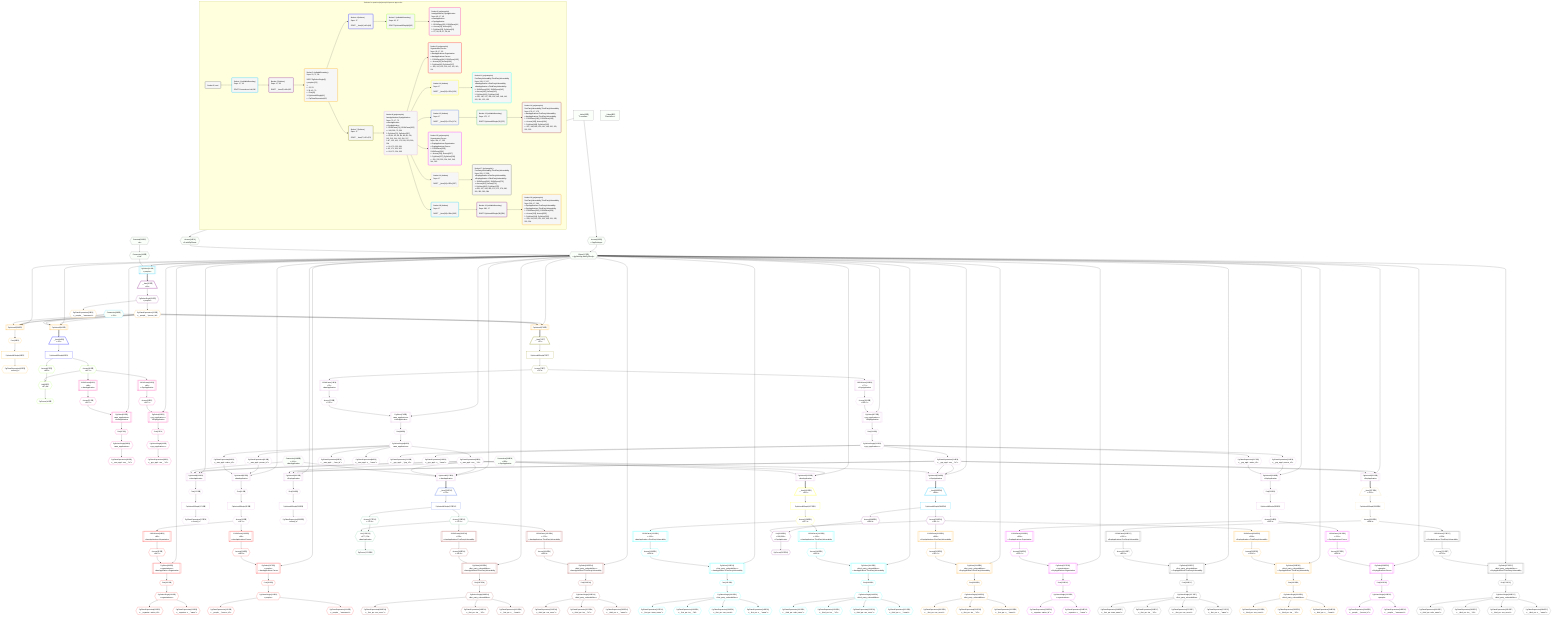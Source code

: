 %%{init: {'themeVariables': { 'fontSize': '12px'}}}%%
graph TD
    classDef path fill:#eee,stroke:#000,color:#000
    classDef plan fill:#fff,stroke-width:1px,color:#000
    classDef itemplan fill:#fff,stroke-width:2px,color:#000
    classDef unbatchedplan fill:#dff,stroke-width:1px,color:#000
    classDef sideeffectplan fill:#fcc,stroke-width:2px,color:#000
    classDef bucket fill:#f6f6f6,color:#000,stroke-width:2px,text-align:left


    %% plan dependencies
    Object17{{"Object[17∈0]<br />ᐸ{pgSettings,withPgClient}ᐳ"}}:::plan
    Access15{{"Access[15∈0]<br />ᐸ2.pgSettingsᐳ"}}:::plan
    Access16{{"Access[16∈0]<br />ᐸ2.withPgClientᐳ"}}:::plan
    Access15 & Access16 --> Object17
    __Value2["__Value[2∈0]<br />ᐸcontextᐳ"]:::plan
    __Value2 --> Access15
    __Value2 --> Access16
    Connection18{{"Connection[18∈0]<br />ᐸ14ᐳ"}}:::plan
    Constant335{{"Constant[335∈0]<br />ᐸ4ᐳ"}}:::plan
    Constant335 --> Connection18
    __Value4["__Value[4∈0]<br />ᐸrootValueᐳ"]:::plan
    PgSelect19[["PgSelect[19∈1]<br />ᐸpeopleᐳ"]]:::plan
    Object17 & Connection18 --> PgSelect19
    Connection38{{"Connection[38∈1]<br />ᐸ34ᐳ"}}:::plan
    __Item20[/"__Item[20∈2]<br />ᐸ19ᐳ"\]:::itemplan
    PgSelect19 ==> __Item20
    PgSelectSingle21{{"PgSelectSingle[21∈2]<br />ᐸpeopleᐳ"}}:::plan
    __Item20 --> PgSelectSingle21
    PgUnionAll39[["PgUnionAll[39∈3]"]]:::plan
    PgClassExpression22{{"PgClassExpression[22∈3]<br />ᐸ__people__.”person_id”ᐳ"}}:::plan
    Object17 & PgClassExpression22 & PgClassExpression22 & Connection38 --> PgUnionAll39
    PgUnionAll43[["PgUnionAll[43∈3]"]]:::plan
    Object17 & PgClassExpression22 & PgClassExpression22 & Connection38 --> PgUnionAll43
    PgUnionAll70[["PgUnionAll[70∈3]"]]:::plan
    Object17 & PgClassExpression22 & PgClassExpression22 & Connection38 --> PgUnionAll70
    PgSelectSingle21 --> PgClassExpression22
    PgClassExpression23{{"PgClassExpression[23∈3]<br />ᐸ__people__.”username”ᐳ"}}:::plan
    PgSelectSingle21 --> PgClassExpression23
    First40{{"First[40∈3]"}}:::plan
    PgUnionAll39 --> First40
    PgUnionAllSingle41["PgUnionAllSingle[41∈3]"]:::plan
    First40 --> PgUnionAllSingle41
    PgClassExpression42{{"PgClassExpression[42∈3]<br />ᐸcount(*)ᐳ"}}:::plan
    PgUnionAllSingle41 --> PgClassExpression42
    __Item44[/"__Item[44∈4]<br />ᐸ43ᐳ"\]:::itemplan
    PgUnionAll43 ==> __Item44
    PgUnionAllSingle45["PgUnionAllSingle[45∈4]"]:::plan
    __Item44 --> PgUnionAllSingle45
    List49{{"List[49∈5]<br />ᐸ47,48ᐳ"}}:::plan
    Access47{{"Access[47∈5]<br />ᐸ45.0ᐳ"}}:::plan
    Access48{{"Access[48∈5]<br />ᐸ45.1ᐳ"}}:::plan
    Access47 & Access48 --> List49
    PgCursor46{{"PgCursor[46∈5]"}}:::plan
    List49 --> PgCursor46
    PgUnionAllSingle45 --> Access47
    PgUnionAllSingle45 --> Access48
    PgSelect53[["PgSelect[53∈6]<br />ᐸaws_applicationsᐳ<br />ᐳAwsApplication"]]:::plan
    Access52{{"Access[52∈6]<br />ᐸ51.0ᐳ"}}:::plan
    Object17 & Access52 --> PgSelect53
    PgSelect63[["PgSelect[63∈6]<br />ᐸgcp_applicationsᐳ<br />ᐳGcpApplication"]]:::plan
    Access62{{"Access[62∈6]<br />ᐸ61.0ᐳ"}}:::plan
    Object17 & Access62 --> PgSelect63
    JSONParse51[["JSONParse[51∈6]<br />ᐸ48ᐳ<br />ᐳAwsApplication"]]:::plan
    Access48 --> JSONParse51
    JSONParse51 --> Access52
    First57{{"First[57∈6]"}}:::plan
    PgSelect53 --> First57
    PgSelectSingle58{{"PgSelectSingle[58∈6]<br />ᐸaws_applicationsᐳ"}}:::plan
    First57 --> PgSelectSingle58
    PgClassExpression59{{"PgClassExpression[59∈6]<br />ᐸ__aws_appl...ons__.”id”ᐳ"}}:::plan
    PgSelectSingle58 --> PgClassExpression59
    JSONParse61[["JSONParse[61∈6]<br />ᐸ48ᐳ<br />ᐳGcpApplication"]]:::plan
    Access48 --> JSONParse61
    JSONParse61 --> Access62
    First67{{"First[67∈6]"}}:::plan
    PgSelect63 --> First67
    PgSelectSingle68{{"PgSelectSingle[68∈6]<br />ᐸgcp_applicationsᐳ"}}:::plan
    First67 --> PgSelectSingle68
    PgClassExpression69{{"PgClassExpression[69∈6]<br />ᐸ__gcp_appl...ons__.”id”ᐳ"}}:::plan
    PgSelectSingle68 --> PgClassExpression69
    __Item71[/"__Item[71∈7]<br />ᐸ70ᐳ"\]:::itemplan
    PgUnionAll70 ==> __Item71
    PgUnionAllSingle72["PgUnionAllSingle[72∈7]"]:::plan
    __Item71 --> PgUnionAllSingle72
    Access73{{"Access[73∈7]<br />ᐸ72.1ᐳ"}}:::plan
    PgUnionAllSingle72 --> Access73
    PgUnionAll169[["PgUnionAll[169∈8]<br />ᐳAwsApplication"]]:::plan
    PgClassExpression83{{"PgClassExpression[83∈8]<br />ᐸ__aws_appl...ons__.”id”ᐳ"}}:::plan
    Connection168{{"Connection[168∈8]<br />ᐸ164ᐳ<br />ᐳAwsApplication"}}:::plan
    Object17 & PgClassExpression83 & PgClassExpression83 & Connection168 --> PgUnionAll169
    PgUnionAll173[["PgUnionAll[173∈8]<br />ᐳAwsApplication"]]:::plan
    Object17 & PgClassExpression83 & PgClassExpression83 & Connection168 --> PgUnionAll173
    PgUnionAll300[["PgUnionAll[300∈8]<br />ᐳGcpApplication"]]:::plan
    PgClassExpression214{{"PgClassExpression[214∈8]<br />ᐸ__gcp_appl...ons__.”id”ᐳ"}}:::plan
    Connection299{{"Connection[299∈8]<br />ᐸ295ᐳ<br />ᐳGcpApplication"}}:::plan
    Object17 & PgClassExpression214 & PgClassExpression214 & Connection299 --> PgUnionAll300
    PgUnionAll304[["PgUnionAll[304∈8]<br />ᐳGcpApplication"]]:::plan
    Object17 & PgClassExpression214 & PgClassExpression214 & Connection299 --> PgUnionAll304
    PgUnionAll87[["PgUnionAll[87∈8]<br />ᐳAwsApplication"]]:::plan
    PgClassExpression85{{"PgClassExpression[85∈8]<br />ᐸ__aws_appl...person_id”ᐳ"}}:::plan
    PgClassExpression86{{"PgClassExpression[86∈8]<br />ᐸ__aws_appl...zation_id”ᐳ"}}:::plan
    Object17 & PgClassExpression85 & PgClassExpression86 --> PgUnionAll87
    PgUnionAll122[["PgUnionAll[122∈8]<br />ᐳAwsApplication"]]:::plan
    Object17 & PgClassExpression83 & PgClassExpression83 --> PgUnionAll122
    PgUnionAll218[["PgUnionAll[218∈8]<br />ᐳGcpApplication"]]:::plan
    PgClassExpression216{{"PgClassExpression[216∈8]<br />ᐸ__gcp_appl...person_id”ᐳ"}}:::plan
    PgClassExpression217{{"PgClassExpression[217∈8]<br />ᐸ__gcp_appl...zation_id”ᐳ"}}:::plan
    Object17 & PgClassExpression216 & PgClassExpression217 --> PgUnionAll218
    PgUnionAll253[["PgUnionAll[253∈8]<br />ᐳGcpApplication"]]:::plan
    Object17 & PgClassExpression214 & PgClassExpression214 --> PgUnionAll253
    PgSelect76[["PgSelect[76∈8]<br />ᐸaws_applicationsᐳ<br />ᐳAwsApplication"]]:::plan
    Access75{{"Access[75∈8]<br />ᐸ74.0ᐳ"}}:::plan
    Object17 & Access75 --> PgSelect76
    PgSelect207[["PgSelect[207∈8]<br />ᐸgcp_applicationsᐳ<br />ᐳGcpApplication"]]:::plan
    Access206{{"Access[206∈8]<br />ᐸ205.0ᐳ"}}:::plan
    Object17 & Access206 --> PgSelect207
    JSONParse74[["JSONParse[74∈8]<br />ᐸ73ᐳ<br />ᐳAwsApplication"]]:::plan
    Access73 --> JSONParse74
    JSONParse74 --> Access75
    First80{{"First[80∈8]"}}:::plan
    PgSelect76 --> First80
    PgSelectSingle81{{"PgSelectSingle[81∈8]<br />ᐸaws_applicationsᐳ"}}:::plan
    First80 --> PgSelectSingle81
    PgClassExpression82{{"PgClassExpression[82∈8]<br />ᐸ__aws_appl..._.”aws_id”ᐳ"}}:::plan
    PgSelectSingle81 --> PgClassExpression82
    PgSelectSingle81 --> PgClassExpression83
    PgClassExpression84{{"PgClassExpression[84∈8]<br />ᐸ__aws_appl...s__.”name”ᐳ"}}:::plan
    PgSelectSingle81 --> PgClassExpression84
    PgSelectSingle81 --> PgClassExpression85
    PgSelectSingle81 --> PgClassExpression86
    First91{{"First[91∈8]"}}:::plan
    PgUnionAll87 --> First91
    PgUnionAllSingle92["PgUnionAllSingle[92∈8]"]:::plan
    First91 --> PgUnionAllSingle92
    Access93{{"Access[93∈8]<br />ᐸ92.1ᐳ"}}:::plan
    PgUnionAllSingle92 --> Access93
    First170{{"First[170∈8]"}}:::plan
    PgUnionAll169 --> First170
    PgUnionAllSingle171["PgUnionAllSingle[171∈8]"]:::plan
    First170 --> PgUnionAllSingle171
    PgClassExpression172{{"PgClassExpression[172∈8]<br />ᐸcount(*)ᐳ"}}:::plan
    PgUnionAllSingle171 --> PgClassExpression172
    JSONParse205[["JSONParse[205∈8]<br />ᐸ73ᐳ<br />ᐳGcpApplication"]]:::plan
    Access73 --> JSONParse205
    JSONParse205 --> Access206
    First211{{"First[211∈8]"}}:::plan
    PgSelect207 --> First211
    PgSelectSingle212{{"PgSelectSingle[212∈8]<br />ᐸgcp_applicationsᐳ"}}:::plan
    First211 --> PgSelectSingle212
    PgClassExpression213{{"PgClassExpression[213∈8]<br />ᐸ__gcp_appl..._.”gcp_id”ᐳ"}}:::plan
    PgSelectSingle212 --> PgClassExpression213
    PgSelectSingle212 --> PgClassExpression214
    PgClassExpression215{{"PgClassExpression[215∈8]<br />ᐸ__gcp_appl...s__.”name”ᐳ"}}:::plan
    PgSelectSingle212 --> PgClassExpression215
    PgSelectSingle212 --> PgClassExpression216
    PgSelectSingle212 --> PgClassExpression217
    First222{{"First[222∈8]"}}:::plan
    PgUnionAll218 --> First222
    PgUnionAllSingle223["PgUnionAllSingle[223∈8]"]:::plan
    First222 --> PgUnionAllSingle223
    Access224{{"Access[224∈8]<br />ᐸ223.1ᐳ"}}:::plan
    PgUnionAllSingle223 --> Access224
    First301{{"First[301∈8]"}}:::plan
    PgUnionAll300 --> First301
    PgUnionAllSingle302["PgUnionAllSingle[302∈8]"]:::plan
    First301 --> PgUnionAllSingle302
    PgClassExpression303{{"PgClassExpression[303∈8]<br />ᐸcount(*)ᐳ"}}:::plan
    PgUnionAllSingle302 --> PgClassExpression303
    PgSelect96[["PgSelect[96∈9]<br />ᐸorganizationsᐳ<br />ᐳAwsApplicationᐳOrganization"]]:::plan
    Access95{{"Access[95∈9]<br />ᐸ94.0ᐳ"}}:::plan
    Object17 & Access95 --> PgSelect96
    PgSelect107[["PgSelect[107∈9]<br />ᐸpeopleᐳ<br />ᐳAwsApplicationᐳPerson"]]:::plan
    Access106{{"Access[106∈9]<br />ᐸ105.0ᐳ"}}:::plan
    Object17 & Access106 --> PgSelect107
    JSONParse94[["JSONParse[94∈9]<br />ᐸ93ᐳ<br />ᐳAwsApplicationᐳOrganization"]]:::plan
    Access93 --> JSONParse94
    JSONParse94 --> Access95
    First100{{"First[100∈9]"}}:::plan
    PgSelect96 --> First100
    PgSelectSingle101{{"PgSelectSingle[101∈9]<br />ᐸorganizationsᐳ"}}:::plan
    First100 --> PgSelectSingle101
    PgClassExpression102{{"PgClassExpression[102∈9]<br />ᐸ__organiza...zation_id”ᐳ"}}:::plan
    PgSelectSingle101 --> PgClassExpression102
    PgClassExpression103{{"PgClassExpression[103∈9]<br />ᐸ__organiza...s__.”name”ᐳ"}}:::plan
    PgSelectSingle101 --> PgClassExpression103
    JSONParse105[["JSONParse[105∈9]<br />ᐸ93ᐳ<br />ᐳAwsApplicationᐳPerson"]]:::plan
    Access93 --> JSONParse105
    JSONParse105 --> Access106
    First111{{"First[111∈9]"}}:::plan
    PgSelect107 --> First111
    PgSelectSingle112{{"PgSelectSingle[112∈9]<br />ᐸpeopleᐳ"}}:::plan
    First111 --> PgSelectSingle112
    PgClassExpression113{{"PgClassExpression[113∈9]<br />ᐸ__people__.”person_id”ᐳ"}}:::plan
    PgSelectSingle112 --> PgClassExpression113
    PgClassExpression114{{"PgClassExpression[114∈9]<br />ᐸ__people__.”username”ᐳ"}}:::plan
    PgSelectSingle112 --> PgClassExpression114
    __Item126[/"__Item[126∈10]<br />ᐸ122ᐳ"\]:::itemplan
    PgUnionAll122 ==> __Item126
    PgUnionAllSingle127["PgUnionAllSingle[127∈10]"]:::plan
    __Item126 --> PgUnionAllSingle127
    Access128{{"Access[128∈10]<br />ᐸ127.1ᐳ"}}:::plan
    PgUnionAllSingle127 --> Access128
    PgSelect131[["PgSelect[131∈11]<br />ᐸfirst_party_vulnerabilitiesᐳ<br />ᐳAwsApplicationᐳFirstPartyVulnerability"]]:::plan
    Access130{{"Access[130∈11]<br />ᐸ129.0ᐳ"}}:::plan
    Object17 & Access130 --> PgSelect131
    PgSelect144[["PgSelect[144∈11]<br />ᐸthird_party_vulnerabilitiesᐳ<br />ᐳAwsApplicationᐳThirdPartyVulnerability"]]:::plan
    Access143{{"Access[143∈11]<br />ᐸ142.0ᐳ"}}:::plan
    Object17 & Access143 --> PgSelect144
    JSONParse129[["JSONParse[129∈11]<br />ᐸ128ᐳ<br />ᐳAwsApplicationᐳFirstPartyVulnerability"]]:::plan
    Access128 --> JSONParse129
    JSONParse129 --> Access130
    First135{{"First[135∈11]"}}:::plan
    PgSelect131 --> First135
    PgSelectSingle136{{"PgSelectSingle[136∈11]<br />ᐸfirst_party_vulnerabilitiesᐳ"}}:::plan
    First135 --> PgSelectSingle136
    PgClassExpression137{{"PgClassExpression[137∈11]<br />ᐸ__first_pa...team_name”ᐳ"}}:::plan
    PgSelectSingle136 --> PgClassExpression137
    PgClassExpression138{{"PgClassExpression[138∈11]<br />ᐸ__first_pa...ies__.”id”ᐳ"}}:::plan
    PgSelectSingle136 --> PgClassExpression138
    PgClassExpression139{{"PgClassExpression[139∈11]<br />ᐸ__first_pa...vss_score”ᐳ"}}:::plan
    PgSelectSingle136 --> PgClassExpression139
    PgClassExpression140{{"PgClassExpression[140∈11]<br />ᐸ__first_pa...s__.”name”ᐳ"}}:::plan
    PgSelectSingle136 --> PgClassExpression140
    JSONParse142[["JSONParse[142∈11]<br />ᐸ128ᐳ<br />ᐳAwsApplicationᐳThirdPartyVulnerability"]]:::plan
    Access128 --> JSONParse142
    JSONParse142 --> Access143
    First148{{"First[148∈11]"}}:::plan
    PgSelect144 --> First148
    PgSelectSingle149{{"PgSelectSingle[149∈11]<br />ᐸthird_party_vulnerabilitiesᐳ"}}:::plan
    First148 --> PgSelectSingle149
    PgClassExpression150{{"PgClassExpression[150∈11]<br />ᐸ__third_pa...ndor_name”ᐳ"}}:::plan
    PgSelectSingle149 --> PgClassExpression150
    PgClassExpression151{{"PgClassExpression[151∈11]<br />ᐸ__third_pa...ies__.”id”ᐳ"}}:::plan
    PgSelectSingle149 --> PgClassExpression151
    PgClassExpression152{{"PgClassExpression[152∈11]<br />ᐸ__third_pa...vss_score”ᐳ"}}:::plan
    PgSelectSingle149 --> PgClassExpression152
    PgClassExpression153{{"PgClassExpression[153∈11]<br />ᐸ__third_pa...s__.”name”ᐳ"}}:::plan
    PgSelectSingle149 --> PgClassExpression153
    __Item174[/"__Item[174∈12]<br />ᐸ173ᐳ"\]:::itemplan
    PgUnionAll173 ==> __Item174
    PgUnionAllSingle175["PgUnionAllSingle[175∈12]"]:::plan
    __Item174 --> PgUnionAllSingle175
    List179{{"List[179∈13]<br />ᐸ177,178ᐳ<br />ᐳAwsApplication"}}:::plan
    Access177{{"Access[177∈13]<br />ᐸ175.0ᐳ"}}:::plan
    Access178{{"Access[178∈13]<br />ᐸ175.1ᐳ"}}:::plan
    Access177 & Access178 --> List179
    PgCursor176{{"PgCursor[176∈13]"}}:::plan
    List179 --> PgCursor176
    PgUnionAllSingle175 --> Access177
    PgUnionAllSingle175 --> Access178
    PgSelect183[["PgSelect[183∈14]<br />ᐸfirst_party_vulnerabilitiesᐳ<br />ᐳAwsApplicationᐳFirstPartyVulnerability"]]:::plan
    Access182{{"Access[182∈14]<br />ᐸ181.0ᐳ"}}:::plan
    Object17 & Access182 --> PgSelect183
    PgSelect195[["PgSelect[195∈14]<br />ᐸthird_party_vulnerabilitiesᐳ<br />ᐳAwsApplicationᐳThirdPartyVulnerability"]]:::plan
    Access194{{"Access[194∈14]<br />ᐸ193.0ᐳ"}}:::plan
    Object17 & Access194 --> PgSelect195
    JSONParse181[["JSONParse[181∈14]<br />ᐸ178ᐳ<br />ᐳAwsApplicationᐳFirstPartyVulnerability"]]:::plan
    Access178 --> JSONParse181
    JSONParse181 --> Access182
    First187{{"First[187∈14]"}}:::plan
    PgSelect183 --> First187
    PgSelectSingle188{{"PgSelectSingle[188∈14]<br />ᐸfirst_party_vulnerabilitiesᐳ"}}:::plan
    First187 --> PgSelectSingle188
    PgClassExpression189{{"PgClassExpression[189∈14]<br />ᐸ__first_pa...vss_score”ᐳ"}}:::plan
    PgSelectSingle188 --> PgClassExpression189
    PgClassExpression190{{"PgClassExpression[190∈14]<br />ᐸ__first_pa...ies__.”id”ᐳ"}}:::plan
    PgSelectSingle188 --> PgClassExpression190
    PgClassExpression191{{"PgClassExpression[191∈14]<br />ᐸ__first_pa...s__.”name”ᐳ"}}:::plan
    PgSelectSingle188 --> PgClassExpression191
    JSONParse193[["JSONParse[193∈14]<br />ᐸ178ᐳ<br />ᐳAwsApplicationᐳThirdPartyVulnerability"]]:::plan
    Access178 --> JSONParse193
    JSONParse193 --> Access194
    First199{{"First[199∈14]"}}:::plan
    PgSelect195 --> First199
    PgSelectSingle200{{"PgSelectSingle[200∈14]<br />ᐸthird_party_vulnerabilitiesᐳ"}}:::plan
    First199 --> PgSelectSingle200
    PgClassExpression201{{"PgClassExpression[201∈14]<br />ᐸ__third_pa...vss_score”ᐳ"}}:::plan
    PgSelectSingle200 --> PgClassExpression201
    PgClassExpression202{{"PgClassExpression[202∈14]<br />ᐸ__third_pa...ies__.”id”ᐳ"}}:::plan
    PgSelectSingle200 --> PgClassExpression202
    PgClassExpression203{{"PgClassExpression[203∈14]<br />ᐸ__third_pa...s__.”name”ᐳ"}}:::plan
    PgSelectSingle200 --> PgClassExpression203
    PgSelect227[["PgSelect[227∈15]<br />ᐸorganizationsᐳ<br />ᐳGcpApplicationᐳOrganization"]]:::plan
    Access226{{"Access[226∈15]<br />ᐸ225.0ᐳ"}}:::plan
    Object17 & Access226 --> PgSelect227
    PgSelect238[["PgSelect[238∈15]<br />ᐸpeopleᐳ<br />ᐳGcpApplicationᐳPerson"]]:::plan
    Access237{{"Access[237∈15]<br />ᐸ236.0ᐳ"}}:::plan
    Object17 & Access237 --> PgSelect238
    JSONParse225[["JSONParse[225∈15]<br />ᐸ224ᐳ<br />ᐳGcpApplicationᐳOrganization"]]:::plan
    Access224 --> JSONParse225
    JSONParse225 --> Access226
    First231{{"First[231∈15]"}}:::plan
    PgSelect227 --> First231
    PgSelectSingle232{{"PgSelectSingle[232∈15]<br />ᐸorganizationsᐳ"}}:::plan
    First231 --> PgSelectSingle232
    PgClassExpression233{{"PgClassExpression[233∈15]<br />ᐸ__organiza...zation_id”ᐳ"}}:::plan
    PgSelectSingle232 --> PgClassExpression233
    PgClassExpression234{{"PgClassExpression[234∈15]<br />ᐸ__organiza...s__.”name”ᐳ"}}:::plan
    PgSelectSingle232 --> PgClassExpression234
    JSONParse236[["JSONParse[236∈15]<br />ᐸ224ᐳ<br />ᐳGcpApplicationᐳPerson"]]:::plan
    Access224 --> JSONParse236
    JSONParse236 --> Access237
    First242{{"First[242∈15]"}}:::plan
    PgSelect238 --> First242
    PgSelectSingle243{{"PgSelectSingle[243∈15]<br />ᐸpeopleᐳ"}}:::plan
    First242 --> PgSelectSingle243
    PgClassExpression244{{"PgClassExpression[244∈15]<br />ᐸ__people__.”person_id”ᐳ"}}:::plan
    PgSelectSingle243 --> PgClassExpression244
    PgClassExpression245{{"PgClassExpression[245∈15]<br />ᐸ__people__.”username”ᐳ"}}:::plan
    PgSelectSingle243 --> PgClassExpression245
    __Item257[/"__Item[257∈16]<br />ᐸ253ᐳ"\]:::itemplan
    PgUnionAll253 ==> __Item257
    PgUnionAllSingle258["PgUnionAllSingle[258∈16]"]:::plan
    __Item257 --> PgUnionAllSingle258
    Access259{{"Access[259∈16]<br />ᐸ258.1ᐳ"}}:::plan
    PgUnionAllSingle258 --> Access259
    PgSelect262[["PgSelect[262∈17]<br />ᐸfirst_party_vulnerabilitiesᐳ<br />ᐳGcpApplicationᐳFirstPartyVulnerability"]]:::plan
    Access261{{"Access[261∈17]<br />ᐸ260.0ᐳ"}}:::plan
    Object17 & Access261 --> PgSelect262
    PgSelect275[["PgSelect[275∈17]<br />ᐸthird_party_vulnerabilitiesᐳ<br />ᐳGcpApplicationᐳThirdPartyVulnerability"]]:::plan
    Access274{{"Access[274∈17]<br />ᐸ273.0ᐳ"}}:::plan
    Object17 & Access274 --> PgSelect275
    JSONParse260[["JSONParse[260∈17]<br />ᐸ259ᐳ<br />ᐳGcpApplicationᐳFirstPartyVulnerability"]]:::plan
    Access259 --> JSONParse260
    JSONParse260 --> Access261
    First266{{"First[266∈17]"}}:::plan
    PgSelect262 --> First266
    PgSelectSingle267{{"PgSelectSingle[267∈17]<br />ᐸfirst_party_vulnerabilitiesᐳ"}}:::plan
    First266 --> PgSelectSingle267
    PgClassExpression268{{"PgClassExpression[268∈17]<br />ᐸ__first_pa...team_name”ᐳ"}}:::plan
    PgSelectSingle267 --> PgClassExpression268
    PgClassExpression269{{"PgClassExpression[269∈17]<br />ᐸ__first_pa...ies__.”id”ᐳ"}}:::plan
    PgSelectSingle267 --> PgClassExpression269
    PgClassExpression270{{"PgClassExpression[270∈17]<br />ᐸ__first_pa...vss_score”ᐳ"}}:::plan
    PgSelectSingle267 --> PgClassExpression270
    PgClassExpression271{{"PgClassExpression[271∈17]<br />ᐸ__first_pa...s__.”name”ᐳ"}}:::plan
    PgSelectSingle267 --> PgClassExpression271
    JSONParse273[["JSONParse[273∈17]<br />ᐸ259ᐳ<br />ᐳGcpApplicationᐳThirdPartyVulnerability"]]:::plan
    Access259 --> JSONParse273
    JSONParse273 --> Access274
    First279{{"First[279∈17]"}}:::plan
    PgSelect275 --> First279
    PgSelectSingle280{{"PgSelectSingle[280∈17]<br />ᐸthird_party_vulnerabilitiesᐳ"}}:::plan
    First279 --> PgSelectSingle280
    PgClassExpression281{{"PgClassExpression[281∈17]<br />ᐸ__third_pa...ndor_name”ᐳ"}}:::plan
    PgSelectSingle280 --> PgClassExpression281
    PgClassExpression282{{"PgClassExpression[282∈17]<br />ᐸ__third_pa...ies__.”id”ᐳ"}}:::plan
    PgSelectSingle280 --> PgClassExpression282
    PgClassExpression283{{"PgClassExpression[283∈17]<br />ᐸ__third_pa...vss_score”ᐳ"}}:::plan
    PgSelectSingle280 --> PgClassExpression283
    PgClassExpression284{{"PgClassExpression[284∈17]<br />ᐸ__third_pa...s__.”name”ᐳ"}}:::plan
    PgSelectSingle280 --> PgClassExpression284
    __Item305[/"__Item[305∈18]<br />ᐸ304ᐳ"\]:::itemplan
    PgUnionAll304 ==> __Item305
    PgUnionAllSingle306["PgUnionAllSingle[306∈18]"]:::plan
    __Item305 --> PgUnionAllSingle306
    List310{{"List[310∈19]<br />ᐸ308,309ᐳ<br />ᐳGcpApplication"}}:::plan
    Access308{{"Access[308∈19]<br />ᐸ306.0ᐳ"}}:::plan
    Access309{{"Access[309∈19]<br />ᐸ306.1ᐳ"}}:::plan
    Access308 & Access309 --> List310
    PgCursor307{{"PgCursor[307∈19]"}}:::plan
    List310 --> PgCursor307
    PgUnionAllSingle306 --> Access308
    PgUnionAllSingle306 --> Access309
    PgSelect314[["PgSelect[314∈20]<br />ᐸfirst_party_vulnerabilitiesᐳ<br />ᐳGcpApplicationᐳFirstPartyVulnerability"]]:::plan
    Access313{{"Access[313∈20]<br />ᐸ312.0ᐳ"}}:::plan
    Object17 & Access313 --> PgSelect314
    PgSelect326[["PgSelect[326∈20]<br />ᐸthird_party_vulnerabilitiesᐳ<br />ᐳGcpApplicationᐳThirdPartyVulnerability"]]:::plan
    Access325{{"Access[325∈20]<br />ᐸ324.0ᐳ"}}:::plan
    Object17 & Access325 --> PgSelect326
    JSONParse312[["JSONParse[312∈20]<br />ᐸ309ᐳ<br />ᐳGcpApplicationᐳFirstPartyVulnerability"]]:::plan
    Access309 --> JSONParse312
    JSONParse312 --> Access313
    First318{{"First[318∈20]"}}:::plan
    PgSelect314 --> First318
    PgSelectSingle319{{"PgSelectSingle[319∈20]<br />ᐸfirst_party_vulnerabilitiesᐳ"}}:::plan
    First318 --> PgSelectSingle319
    PgClassExpression320{{"PgClassExpression[320∈20]<br />ᐸ__first_pa...vss_score”ᐳ"}}:::plan
    PgSelectSingle319 --> PgClassExpression320
    PgClassExpression321{{"PgClassExpression[321∈20]<br />ᐸ__first_pa...ies__.”id”ᐳ"}}:::plan
    PgSelectSingle319 --> PgClassExpression321
    PgClassExpression322{{"PgClassExpression[322∈20]<br />ᐸ__first_pa...s__.”name”ᐳ"}}:::plan
    PgSelectSingle319 --> PgClassExpression322
    JSONParse324[["JSONParse[324∈20]<br />ᐸ309ᐳ<br />ᐳGcpApplicationᐳThirdPartyVulnerability"]]:::plan
    Access309 --> JSONParse324
    JSONParse324 --> Access325
    First330{{"First[330∈20]"}}:::plan
    PgSelect326 --> First330
    PgSelectSingle331{{"PgSelectSingle[331∈20]<br />ᐸthird_party_vulnerabilitiesᐳ"}}:::plan
    First330 --> PgSelectSingle331
    PgClassExpression332{{"PgClassExpression[332∈20]<br />ᐸ__third_pa...vss_score”ᐳ"}}:::plan
    PgSelectSingle331 --> PgClassExpression332
    PgClassExpression333{{"PgClassExpression[333∈20]<br />ᐸ__third_pa...ies__.”id”ᐳ"}}:::plan
    PgSelectSingle331 --> PgClassExpression333
    PgClassExpression334{{"PgClassExpression[334∈20]<br />ᐸ__third_pa...s__.”name”ᐳ"}}:::plan
    PgSelectSingle331 --> PgClassExpression334

    %% define steps

    subgraph "Buckets for queries/polymorphic/person-app-vulns"
    Bucket0("Bucket 0 (root)"):::bucket
    classDef bucket0 stroke:#696969
    class Bucket0,__Value2,__Value4,Access15,Access16,Object17,Connection18,Constant335 bucket0
    Bucket1("Bucket 1 (nullableBoundary)<br />Deps: 17, 18<br /><br />ROOT Connectionᐸ14ᐳ[18]"):::bucket
    classDef bucket1 stroke:#00bfff
    class Bucket1,PgSelect19,Connection38 bucket1
    Bucket2("Bucket 2 (listItem)<br />Deps: 17, 38<br /><br />ROOT __Item{2}ᐸ19ᐳ[20]"):::bucket
    classDef bucket2 stroke:#7f007f
    class Bucket2,__Item20,PgSelectSingle21 bucket2
    Bucket3("Bucket 3 (nullableBoundary)<br />Deps: 21, 17, 38<br /><br />ROOT PgSelectSingle{2}ᐸpeopleᐳ[21]<br />1: <br />ᐳ: 22, 23<br />2: 39, 43, 70<br />ᐳ: First[40]<br />3: PgUnionAllSingle[41]<br />ᐳ: PgClassExpression[42]"):::bucket
    classDef bucket3 stroke:#ffa500
    class Bucket3,PgClassExpression22,PgClassExpression23,PgUnionAll39,First40,PgUnionAllSingle41,PgClassExpression42,PgUnionAll43,PgUnionAll70 bucket3
    Bucket4("Bucket 4 (listItem)<br />Deps: 17<br /><br />ROOT __Item{4}ᐸ43ᐳ[44]"):::bucket
    classDef bucket4 stroke:#0000ff
    class Bucket4,__Item44,PgUnionAllSingle45 bucket4
    Bucket5("Bucket 5 (nullableBoundary)<br />Deps: 45, 17<br /><br />ROOT PgUnionAllSingle{4}[45]"):::bucket
    classDef bucket5 stroke:#7fff00
    class Bucket5,PgCursor46,Access47,Access48,List49 bucket5
    Bucket6("Bucket 6 (polymorphic)<br />AwsApplication,GcpApplication<br />Deps: 48, 17, 45<br />ᐳAwsApplication<br />ᐳGcpApplication<br />1: JSONParse[51], JSONParse[61]<br />ᐳ: Access[52], Access[62]<br />2: PgSelect[53], PgSelect[63]<br />ᐳ: 57, 58, 59, 67, 68, 69"):::bucket
    classDef bucket6 stroke:#ff1493
    class Bucket6,JSONParse51,Access52,PgSelect53,First57,PgSelectSingle58,PgClassExpression59,JSONParse61,Access62,PgSelect63,First67,PgSelectSingle68,PgClassExpression69 bucket6
    Bucket7("Bucket 7 (listItem)<br />Deps: 17<br /><br />ROOT __Item{7}ᐸ70ᐳ[71]"):::bucket
    classDef bucket7 stroke:#808000
    class Bucket7,__Item71,PgUnionAllSingle72,Access73 bucket7
    Bucket8("Bucket 8 (polymorphic)<br />AwsApplication,GcpApplication<br />Deps: 73, 17, 72<br />ᐳAwsApplication<br />ᐳGcpApplication<br />1: JSONParse[74], JSONParse[205]<br />ᐳ: 168, 299, 75, 206<br />2: PgSelect[76], PgSelect[207]<br />ᐳ: 80, 81, 82, 83, 84, 85, 86, 211, 212, 213, 214, 215, 216, 217<br />3: 87, 122, 169, 173, 218, 253, 300, 304<br />ᐳ: 91, 170, 222, 301<br />4: 92, 171, 223, 302<br />ᐳ: 93, 172, 224, 303"):::bucket
    classDef bucket8 stroke:#dda0dd
    class Bucket8,JSONParse74,Access75,PgSelect76,First80,PgSelectSingle81,PgClassExpression82,PgClassExpression83,PgClassExpression84,PgClassExpression85,PgClassExpression86,PgUnionAll87,First91,PgUnionAllSingle92,Access93,PgUnionAll122,Connection168,PgUnionAll169,First170,PgUnionAllSingle171,PgClassExpression172,PgUnionAll173,JSONParse205,Access206,PgSelect207,First211,PgSelectSingle212,PgClassExpression213,PgClassExpression214,PgClassExpression215,PgClassExpression216,PgClassExpression217,PgUnionAll218,First222,PgUnionAllSingle223,Access224,PgUnionAll253,Connection299,PgUnionAll300,First301,PgUnionAllSingle302,PgClassExpression303,PgUnionAll304 bucket8
    Bucket9("Bucket 9 (polymorphic)<br />Organization,Person<br />Deps: 93, 17, 92<br />ᐳAwsApplicationᐳOrganization<br />ᐳAwsApplicationᐳPerson<br />1: JSONParse[94], JSONParse[105]<br />ᐳ: Access[95], Access[106]<br />2: PgSelect[96], PgSelect[107]<br />ᐳ: 100, 101, 102, 103, 111, 112, 113, 114"):::bucket
    classDef bucket9 stroke:#ff0000
    class Bucket9,JSONParse94,Access95,PgSelect96,First100,PgSelectSingle101,PgClassExpression102,PgClassExpression103,JSONParse105,Access106,PgSelect107,First111,PgSelectSingle112,PgClassExpression113,PgClassExpression114 bucket9
    Bucket10("Bucket 10 (listItem)<br />Deps: 17<br /><br />ROOT __Item{10}ᐸ122ᐳ[126]"):::bucket
    classDef bucket10 stroke:#ffff00
    class Bucket10,__Item126,PgUnionAllSingle127,Access128 bucket10
    Bucket11("Bucket 11 (polymorphic)<br />FirstPartyVulnerability,ThirdPartyVulnerability<br />Deps: 128, 17, 127<br />ᐳAwsApplicationᐳFirstPartyVulnerability<br />ᐳAwsApplicationᐳThirdPartyVulnerability<br />1: JSONParse[129], JSONParse[142]<br />ᐳ: Access[130], Access[143]<br />2: PgSelect[131], PgSelect[144]<br />ᐳ: 135, 136, 137, 138, 139, 140, 148, 149, 150, 151, 152, 153"):::bucket
    classDef bucket11 stroke:#00ffff
    class Bucket11,JSONParse129,Access130,PgSelect131,First135,PgSelectSingle136,PgClassExpression137,PgClassExpression138,PgClassExpression139,PgClassExpression140,JSONParse142,Access143,PgSelect144,First148,PgSelectSingle149,PgClassExpression150,PgClassExpression151,PgClassExpression152,PgClassExpression153 bucket11
    Bucket12("Bucket 12 (listItem)<br />Deps: 17<br /><br />ROOT __Item{12}ᐸ173ᐳ[174]"):::bucket
    classDef bucket12 stroke:#4169e1
    class Bucket12,__Item174,PgUnionAllSingle175 bucket12
    Bucket13("Bucket 13 (nullableBoundary)<br />Deps: 175, 17<br /><br />ROOT PgUnionAllSingle{12}[175]"):::bucket
    classDef bucket13 stroke:#3cb371
    class Bucket13,PgCursor176,Access177,Access178,List179 bucket13
    Bucket14("Bucket 14 (polymorphic)<br />FirstPartyVulnerability,ThirdPartyVulnerability<br />Deps: 178, 17, 175<br />ᐳAwsApplicationᐳFirstPartyVulnerability<br />ᐳAwsApplicationᐳThirdPartyVulnerability<br />1: JSONParse[181], JSONParse[193]<br />ᐳ: Access[182], Access[194]<br />2: PgSelect[183], PgSelect[195]<br />ᐳ: 187, 188, 189, 190, 191, 199, 200, 201, 202, 203"):::bucket
    classDef bucket14 stroke:#a52a2a
    class Bucket14,JSONParse181,Access182,PgSelect183,First187,PgSelectSingle188,PgClassExpression189,PgClassExpression190,PgClassExpression191,JSONParse193,Access194,PgSelect195,First199,PgSelectSingle200,PgClassExpression201,PgClassExpression202,PgClassExpression203 bucket14
    Bucket15("Bucket 15 (polymorphic)<br />Organization,Person<br />Deps: 224, 17, 223<br />ᐳGcpApplicationᐳOrganization<br />ᐳGcpApplicationᐳPerson<br />1: JSONParse[225], JSONParse[236]<br />ᐳ: Access[226], Access[237]<br />2: PgSelect[227], PgSelect[238]<br />ᐳ: 231, 232, 233, 234, 242, 243, 244, 245"):::bucket
    classDef bucket15 stroke:#ff00ff
    class Bucket15,JSONParse225,Access226,PgSelect227,First231,PgSelectSingle232,PgClassExpression233,PgClassExpression234,JSONParse236,Access237,PgSelect238,First242,PgSelectSingle243,PgClassExpression244,PgClassExpression245 bucket15
    Bucket16("Bucket 16 (listItem)<br />Deps: 17<br /><br />ROOT __Item{16}ᐸ253ᐳ[257]"):::bucket
    classDef bucket16 stroke:#f5deb3
    class Bucket16,__Item257,PgUnionAllSingle258,Access259 bucket16
    Bucket17("Bucket 17 (polymorphic)<br />FirstPartyVulnerability,ThirdPartyVulnerability<br />Deps: 259, 17, 258<br />ᐳGcpApplicationᐳFirstPartyVulnerability<br />ᐳGcpApplicationᐳThirdPartyVulnerability<br />1: JSONParse[260], JSONParse[273]<br />ᐳ: Access[261], Access[274]<br />2: PgSelect[262], PgSelect[275]<br />ᐳ: 266, 267, 268, 269, 270, 271, 279, 280, 281, 282, 283, 284"):::bucket
    classDef bucket17 stroke:#696969
    class Bucket17,JSONParse260,Access261,PgSelect262,First266,PgSelectSingle267,PgClassExpression268,PgClassExpression269,PgClassExpression270,PgClassExpression271,JSONParse273,Access274,PgSelect275,First279,PgSelectSingle280,PgClassExpression281,PgClassExpression282,PgClassExpression283,PgClassExpression284 bucket17
    Bucket18("Bucket 18 (listItem)<br />Deps: 17<br /><br />ROOT __Item{18}ᐸ304ᐳ[305]"):::bucket
    classDef bucket18 stroke:#00bfff
    class Bucket18,__Item305,PgUnionAllSingle306 bucket18
    Bucket19("Bucket 19 (nullableBoundary)<br />Deps: 306, 17<br /><br />ROOT PgUnionAllSingle{18}[306]"):::bucket
    classDef bucket19 stroke:#7f007f
    class Bucket19,PgCursor307,Access308,Access309,List310 bucket19
    Bucket20("Bucket 20 (polymorphic)<br />FirstPartyVulnerability,ThirdPartyVulnerability<br />Deps: 309, 17, 306<br />ᐳGcpApplicationᐳFirstPartyVulnerability<br />ᐳGcpApplicationᐳThirdPartyVulnerability<br />1: JSONParse[312], JSONParse[324]<br />ᐳ: Access[313], Access[325]<br />2: PgSelect[314], PgSelect[326]<br />ᐳ: 318, 319, 320, 321, 322, 330, 331, 332, 333, 334"):::bucket
    classDef bucket20 stroke:#ffa500
    class Bucket20,JSONParse312,Access313,PgSelect314,First318,PgSelectSingle319,PgClassExpression320,PgClassExpression321,PgClassExpression322,JSONParse324,Access325,PgSelect326,First330,PgSelectSingle331,PgClassExpression332,PgClassExpression333,PgClassExpression334 bucket20
    Bucket0 --> Bucket1
    Bucket1 --> Bucket2
    Bucket2 --> Bucket3
    Bucket3 --> Bucket4 & Bucket7
    Bucket4 --> Bucket5
    Bucket5 --> Bucket6
    Bucket7 --> Bucket8
    Bucket8 --> Bucket9 & Bucket10 & Bucket12 & Bucket15 & Bucket16 & Bucket18
    Bucket10 --> Bucket11
    Bucket12 --> Bucket13
    Bucket13 --> Bucket14
    Bucket16 --> Bucket17
    Bucket18 --> Bucket19
    Bucket19 --> Bucket20
    classDef unary fill:#fafffa,borderWidth:8px
    class Object17,Access15,Access16,Connection18,__Value2,__Value4,Constant335,PgSelect19,Connection38,Connection168,Connection299 unary
    end